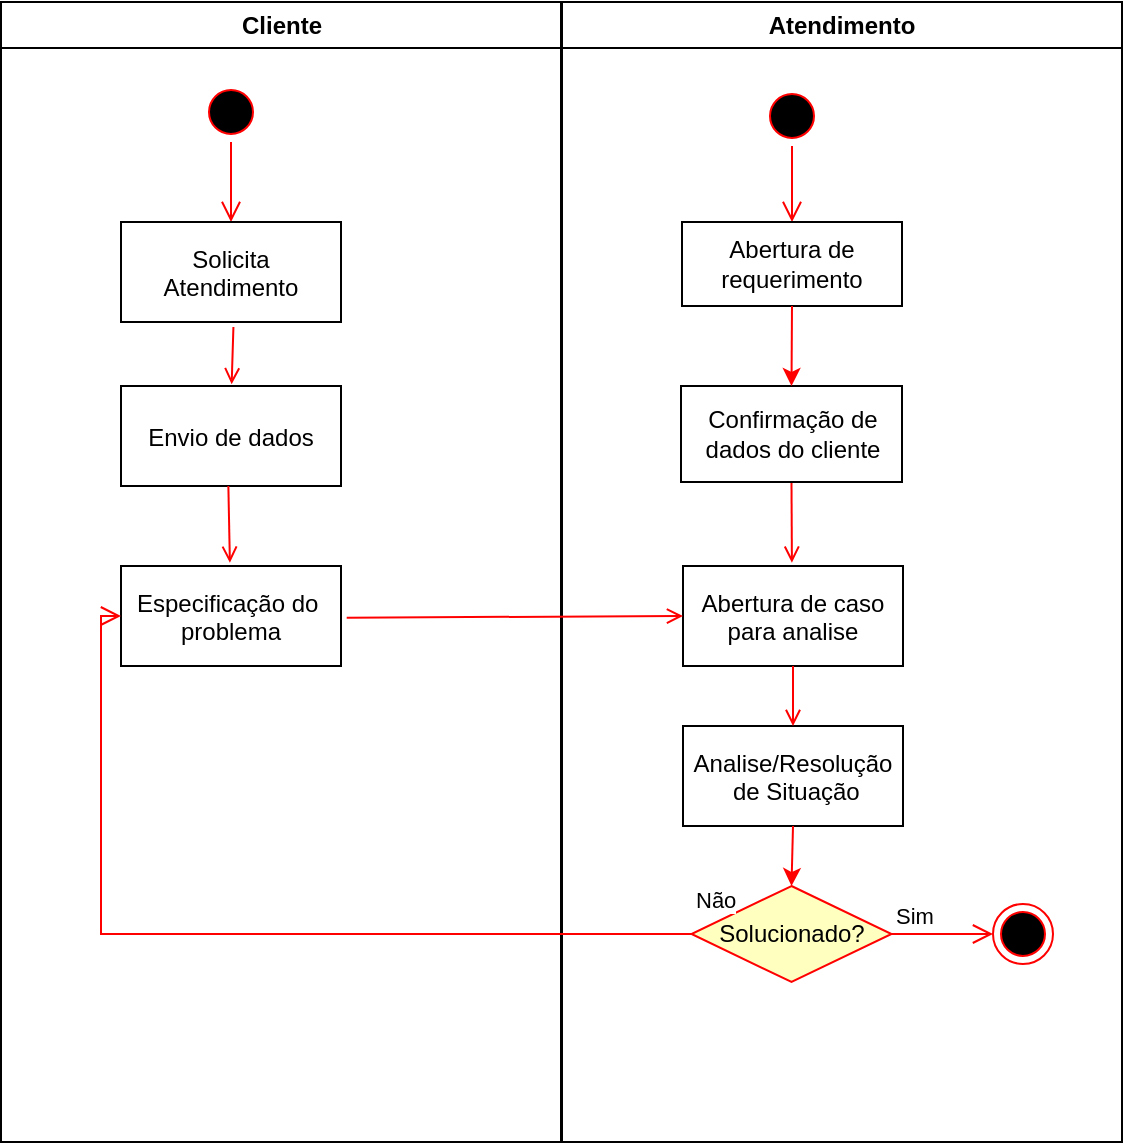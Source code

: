 <mxfile version="20.5.1" type="github">
  <diagram name="Page-1" id="e7e014a7-5840-1c2e-5031-d8a46d1fe8dd">
    <mxGraphModel dx="1151" dy="637" grid="1" gridSize="10" guides="1" tooltips="1" connect="1" arrows="1" fold="1" page="1" pageScale="1" pageWidth="1169" pageHeight="826" background="none" math="0" shadow="0">
      <root>
        <mxCell id="0" />
        <mxCell id="1" parent="0" />
        <mxCell id="2" value="Cliente" style="swimlane;whiteSpace=wrap" parent="1" vertex="1">
          <mxGeometry x="164.5" y="128" width="280" height="570" as="geometry" />
        </mxCell>
        <mxCell id="5" value="" style="ellipse;shape=startState;fillColor=#000000;strokeColor=#ff0000;" parent="2" vertex="1">
          <mxGeometry x="100" y="40" width="30" height="30" as="geometry" />
        </mxCell>
        <mxCell id="6" value="" style="edgeStyle=elbowEdgeStyle;elbow=horizontal;verticalAlign=bottom;endArrow=open;endSize=8;strokeColor=#FF0000;endFill=1;rounded=0" parent="2" source="5" target="7" edge="1">
          <mxGeometry x="100" y="40" as="geometry">
            <mxPoint x="115" y="110" as="targetPoint" />
          </mxGeometry>
        </mxCell>
        <mxCell id="7" value="Solicita&#xa;Atendimento" style="" parent="2" vertex="1">
          <mxGeometry x="60" y="110" width="110" height="50" as="geometry" />
        </mxCell>
        <mxCell id="8" value="Envio de dados" style="" parent="2" vertex="1">
          <mxGeometry x="60" y="192" width="110" height="50" as="geometry" />
        </mxCell>
        <mxCell id="9" value="" style="endArrow=open;strokeColor=#FF0000;endFill=1;rounded=0;entryX=0.503;entryY=-0.017;entryDx=0;entryDy=0;entryPerimeter=0;exitX=0.511;exitY=1.05;exitDx=0;exitDy=0;exitPerimeter=0;" parent="2" source="7" target="8" edge="1">
          <mxGeometry relative="1" as="geometry">
            <mxPoint x="115.5" y="222" as="targetPoint" />
          </mxGeometry>
        </mxCell>
        <mxCell id="10" value="Especificação do &#xa;problema" style="" parent="2" vertex="1">
          <mxGeometry x="60" y="282" width="110" height="50" as="geometry" />
        </mxCell>
        <mxCell id="11" value="" style="endArrow=open;strokeColor=#FF0000;endFill=1;rounded=0;entryX=0.495;entryY=-0.033;entryDx=0;entryDy=0;entryPerimeter=0;exitX=0.488;exitY=1;exitDx=0;exitDy=0;exitPerimeter=0;" parent="2" source="8" target="10" edge="1">
          <mxGeometry relative="1" as="geometry">
            <mxPoint x="135.5" y="292" as="sourcePoint" />
          </mxGeometry>
        </mxCell>
        <mxCell id="3" value="Atendimento" style="swimlane;whiteSpace=wrap" parent="1" vertex="1">
          <mxGeometry x="445" y="128" width="280" height="570" as="geometry" />
        </mxCell>
        <mxCell id="16" value="Abertura de caso&#xa;para analise" style="" parent="3" vertex="1">
          <mxGeometry x="60.5" y="282" width="110" height="50" as="geometry" />
        </mxCell>
        <mxCell id="18" value="Analise/Resolução&#xa; de Situação" style="" parent="3" vertex="1">
          <mxGeometry x="60.5" y="362" width="110" height="50" as="geometry" />
        </mxCell>
        <mxCell id="19" value="" style="endArrow=open;strokeColor=#FF0000;endFill=1;rounded=0" parent="3" source="16" target="18" edge="1">
          <mxGeometry relative="1" as="geometry" />
        </mxCell>
        <mxCell id="IzCzCT9TgiFzf4YvqLsZ-42" value="" style="ellipse;html=1;shape=startState;fillColor=#000000;strokeColor=#ff0000;" vertex="1" parent="3">
          <mxGeometry x="100" y="42" width="30" height="30" as="geometry" />
        </mxCell>
        <mxCell id="IzCzCT9TgiFzf4YvqLsZ-43" value="" style="edgeStyle=orthogonalEdgeStyle;html=1;verticalAlign=bottom;endArrow=open;endSize=8;strokeColor=#ff0000;rounded=0;entryX=0.5;entryY=0;entryDx=0;entryDy=0;" edge="1" source="IzCzCT9TgiFzf4YvqLsZ-42" parent="3" target="IzCzCT9TgiFzf4YvqLsZ-54">
          <mxGeometry relative="1" as="geometry">
            <mxPoint x="135.5" y="92" as="targetPoint" />
          </mxGeometry>
        </mxCell>
        <mxCell id="IzCzCT9TgiFzf4YvqLsZ-50" value="Sim" style="edgeStyle=orthogonalEdgeStyle;html=1;align=left;verticalAlign=bottom;endArrow=open;endSize=8;strokeColor=#ff0000;rounded=0;entryX=0;entryY=0.5;entryDx=0;entryDy=0;" edge="1" source="IzCzCT9TgiFzf4YvqLsZ-49" parent="3" target="38">
          <mxGeometry x="-1" relative="1" as="geometry">
            <mxPoint x="185.5" y="522" as="targetPoint" />
          </mxGeometry>
        </mxCell>
        <mxCell id="IzCzCT9TgiFzf4YvqLsZ-49" value="Solucionado?" style="rhombus;whiteSpace=wrap;html=1;fillColor=#ffffc0;strokeColor=#ff0000;" vertex="1" parent="3">
          <mxGeometry x="64.75" y="442" width="100" height="48" as="geometry" />
        </mxCell>
        <mxCell id="IzCzCT9TgiFzf4YvqLsZ-52" value="" style="endArrow=classic;html=1;rounded=0;strokeColor=#FF0000;entryX=0.5;entryY=0;entryDx=0;entryDy=0;exitX=0.5;exitY=1;exitDx=0;exitDy=0;" edge="1" parent="3" source="18" target="IzCzCT9TgiFzf4YvqLsZ-49">
          <mxGeometry width="50" height="50" relative="1" as="geometry">
            <mxPoint x="95.5" y="402" as="sourcePoint" />
            <mxPoint x="165.5" y="322" as="targetPoint" />
          </mxGeometry>
        </mxCell>
        <mxCell id="38" value="" style="ellipse;shape=endState;fillColor=#000000;strokeColor=#ff0000" parent="3" vertex="1">
          <mxGeometry x="215.5" y="451" width="30" height="30" as="geometry" />
        </mxCell>
        <mxCell id="17" value="" style="endArrow=open;strokeColor=#FF0000;endFill=1;rounded=0;exitX=0.5;exitY=1;exitDx=0;exitDy=0;entryX=0.495;entryY=-0.033;entryDx=0;entryDy=0;entryPerimeter=0;" parent="3" source="IzCzCT9TgiFzf4YvqLsZ-55" target="16" edge="1">
          <mxGeometry relative="1" as="geometry">
            <mxPoint x="115" y="252.0" as="sourcePoint" />
            <mxPoint x="55.5" y="212" as="targetPoint" />
          </mxGeometry>
        </mxCell>
        <mxCell id="IzCzCT9TgiFzf4YvqLsZ-54" value="Abertura de requerimento" style="rounded=0;whiteSpace=wrap;html=1;" vertex="1" parent="3">
          <mxGeometry x="60" y="110" width="110" height="42" as="geometry" />
        </mxCell>
        <mxCell id="IzCzCT9TgiFzf4YvqLsZ-55" value="Confirmação de dados do cliente" style="rounded=0;whiteSpace=wrap;html=1;" vertex="1" parent="3">
          <mxGeometry x="59.5" y="192" width="110.5" height="48" as="geometry" />
        </mxCell>
        <mxCell id="IzCzCT9TgiFzf4YvqLsZ-56" value="" style="endArrow=classic;html=1;rounded=0;strokeColor=#FF0000;exitX=0.5;exitY=1;exitDx=0;exitDy=0;entryX=0.5;entryY=0;entryDx=0;entryDy=0;" edge="1" parent="3" source="IzCzCT9TgiFzf4YvqLsZ-54" target="IzCzCT9TgiFzf4YvqLsZ-55">
          <mxGeometry width="50" height="50" relative="1" as="geometry">
            <mxPoint x="205.5" y="182" as="sourcePoint" />
            <mxPoint x="255.5" y="132" as="targetPoint" />
          </mxGeometry>
        </mxCell>
        <mxCell id="20" value="" style="endArrow=open;strokeColor=#FF0000;endFill=1;rounded=0;entryX=0;entryY=0.5;entryDx=0;entryDy=0;exitX=1.026;exitY=0.517;exitDx=0;exitDy=0;exitPerimeter=0;" parent="1" source="10" target="16" edge="1">
          <mxGeometry relative="1" as="geometry">
            <mxPoint x="340" y="478" as="sourcePoint" />
          </mxGeometry>
        </mxCell>
        <mxCell id="IzCzCT9TgiFzf4YvqLsZ-51" value="Não" style="edgeStyle=orthogonalEdgeStyle;html=1;align=left;verticalAlign=top;endArrow=open;endSize=8;strokeColor=#ff0000;rounded=0;exitX=0;exitY=0.5;exitDx=0;exitDy=0;entryX=0;entryY=0.5;entryDx=0;entryDy=0;" edge="1" source="IzCzCT9TgiFzf4YvqLsZ-49" parent="1" target="10">
          <mxGeometry x="-1" y="-30" relative="1" as="geometry">
            <mxPoint x="339.5" y="570" as="targetPoint" />
            <mxPoint as="offset" />
          </mxGeometry>
        </mxCell>
      </root>
    </mxGraphModel>
  </diagram>
</mxfile>

